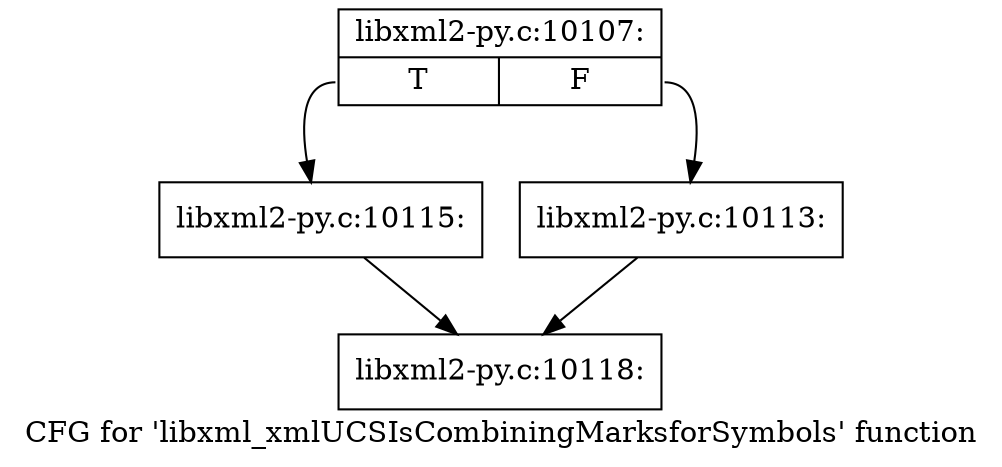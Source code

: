 digraph "CFG for 'libxml_xmlUCSIsCombiningMarksforSymbols' function" {
	label="CFG for 'libxml_xmlUCSIsCombiningMarksforSymbols' function";

	Node0x459b910 [shape=record,label="{libxml2-py.c:10107:|{<s0>T|<s1>F}}"];
	Node0x459b910:s0 -> Node0x459c970;
	Node0x459b910:s1 -> Node0x459c920;
	Node0x459c920 [shape=record,label="{libxml2-py.c:10113:}"];
	Node0x459c920 -> Node0x4599eb0;
	Node0x459c970 [shape=record,label="{libxml2-py.c:10115:}"];
	Node0x459c970 -> Node0x4599eb0;
	Node0x4599eb0 [shape=record,label="{libxml2-py.c:10118:}"];
}
